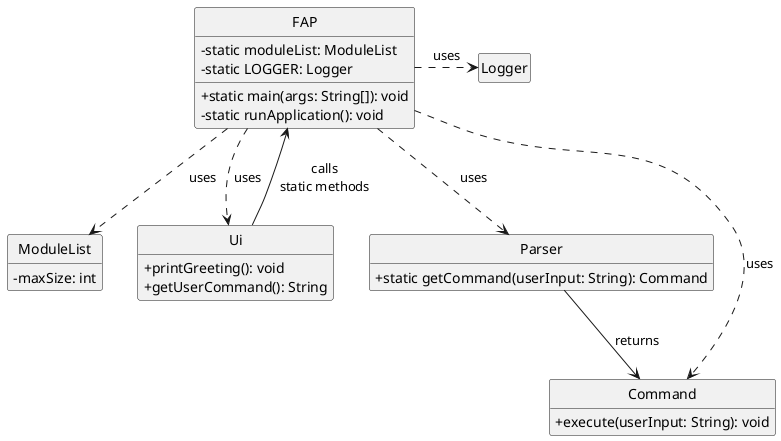 @startuml
skinparam classAttributeIconSize 0
hide empty members
hide circle
hide empty methods
hide empty fields

class FAP {
    - static moduleList: ModuleList
    - static LOGGER: Logger
    + static main(args: String[]): void
    - static runApplication(): void
}

class ModuleList {
    - maxSize: int
}

class Ui {
    + printGreeting(): void
    + getUserCommand(): String
}

class Parser {
    + static getCommand(userInput: String): Command
}

class Command {
    + execute(userInput: String): void
}

FAP .down.> ModuleList : uses
FAP .right.> Logger : uses
FAP .down.> Ui : uses
Ui --> FAP : calls\nstatic methods
FAP .down.> Parser : uses
Parser --> Command : returns
FAP ..> Command : uses

@enduml
